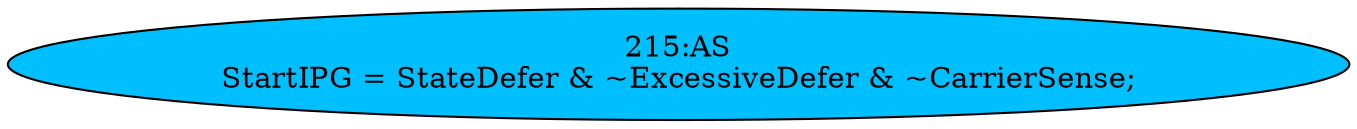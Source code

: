 strict digraph "" {
	node [label="\N"];
	"215:AS"	 [ast="<pyverilog.vparser.ast.Assign object at 0x7ff8067295d0>",
		def_var="['StartIPG']",
		fillcolor=deepskyblue,
		label="215:AS
StartIPG = StateDefer & ~ExcessiveDefer & ~CarrierSense;",
		statements="[]",
		style=filled,
		typ=Assign,
		use_var="['StateDefer', 'ExcessiveDefer', 'CarrierSense']"];
}

